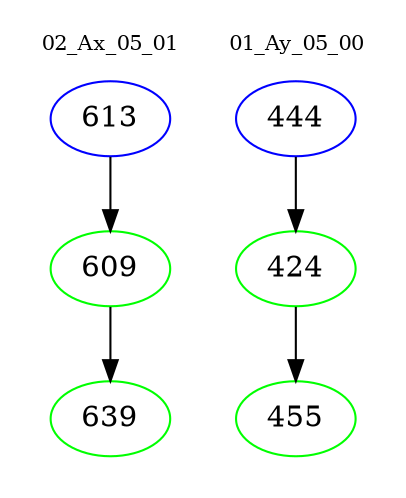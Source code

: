 digraph{
subgraph cluster_0 {
color = white
label = "02_Ax_05_01";
fontsize=10;
T0_613 [label="613", color="blue"]
T0_613 -> T0_609 [color="black"]
T0_609 [label="609", color="green"]
T0_609 -> T0_639 [color="black"]
T0_639 [label="639", color="green"]
}
subgraph cluster_1 {
color = white
label = "01_Ay_05_00";
fontsize=10;
T1_444 [label="444", color="blue"]
T1_444 -> T1_424 [color="black"]
T1_424 [label="424", color="green"]
T1_424 -> T1_455 [color="black"]
T1_455 [label="455", color="green"]
}
}
